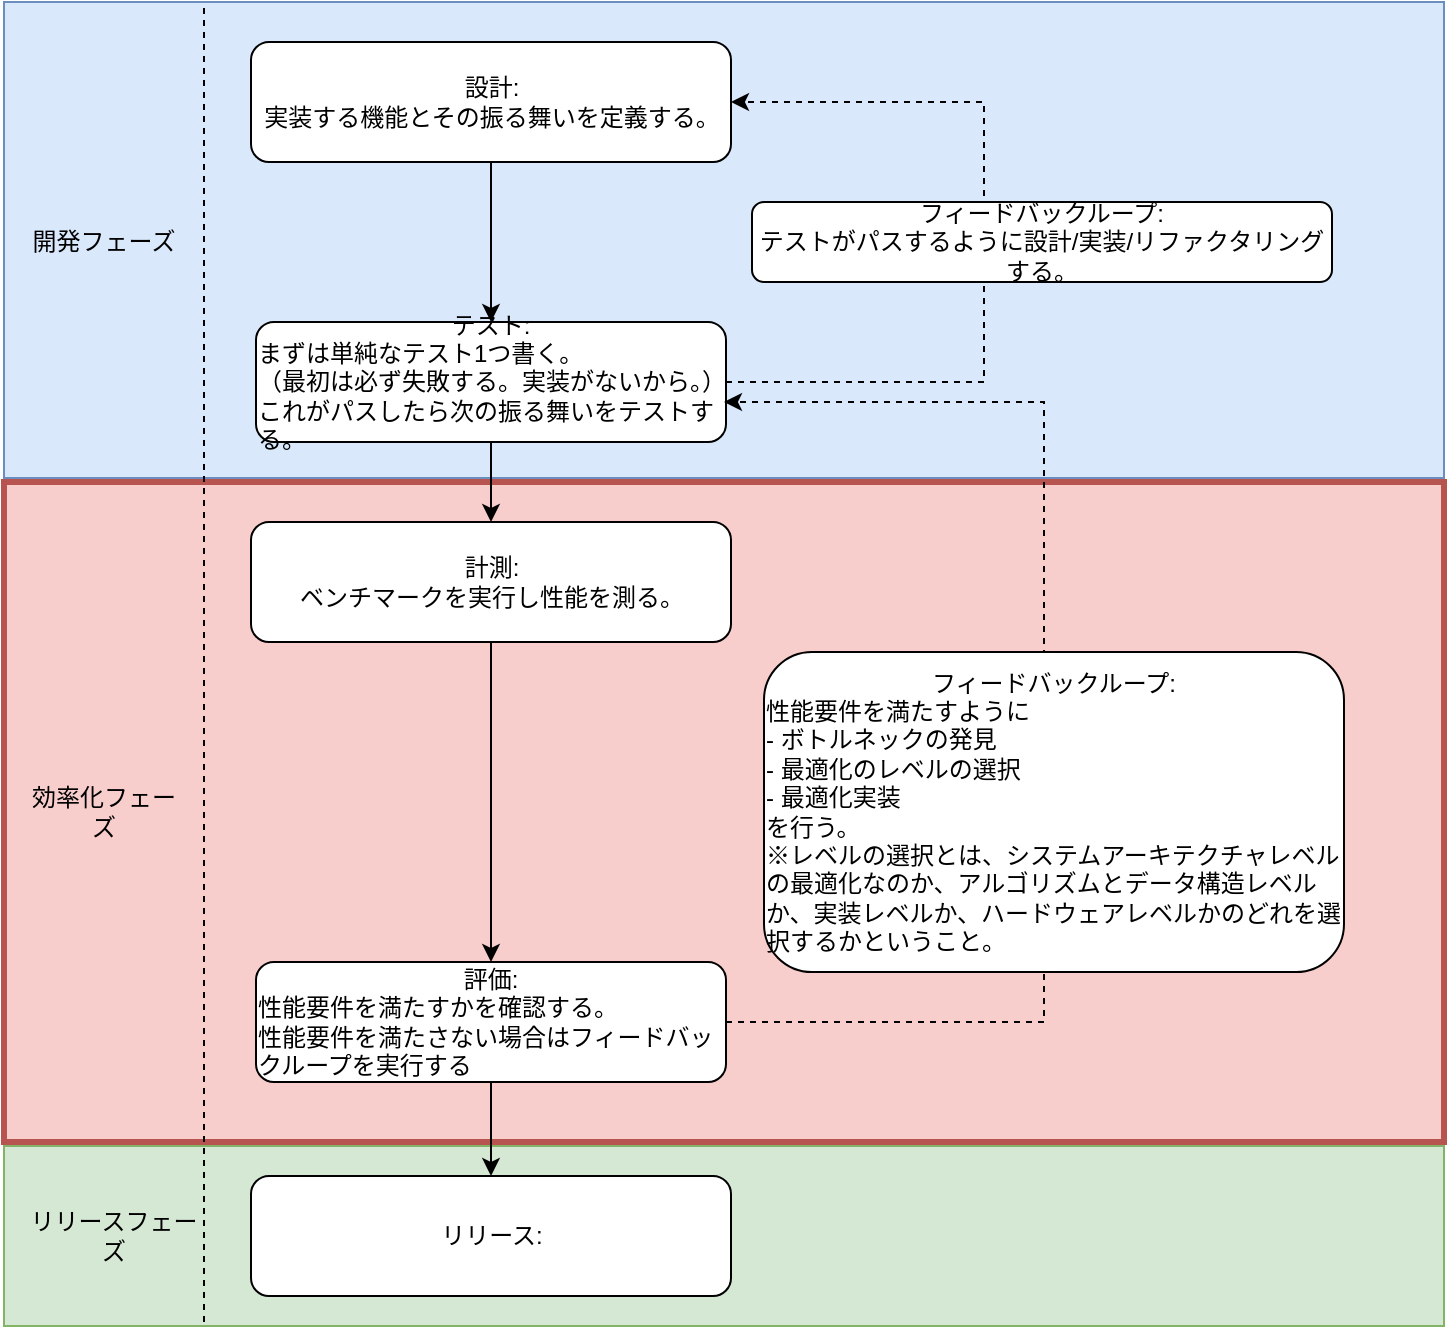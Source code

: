 <mxfile version="24.2.0" type="device">
  <diagram id="4EysrIUiIzhdOBFNZJKH" name="Page-1">
    <mxGraphModel dx="2074" dy="1121" grid="1" gridSize="10" guides="1" tooltips="1" connect="1" arrows="1" fold="1" page="1" pageScale="1" pageWidth="827" pageHeight="1169" math="0" shadow="0">
      <root>
        <mxCell id="0" />
        <mxCell id="1" parent="0" />
        <mxCell id="CgFyjtPTiPq2iYC9rme7-11" value="" style="rounded=0;whiteSpace=wrap;html=1;align=left;fillColor=#dae8fc;strokeColor=#6c8ebf;" parent="1" vertex="1">
          <mxGeometry x="40" y="30" width="720" height="238" as="geometry" />
        </mxCell>
        <mxCell id="CgFyjtPTiPq2iYC9rme7-5" value="開発フェーズ" style="text;html=1;strokeColor=none;fillColor=none;align=center;verticalAlign=middle;whiteSpace=wrap;rounded=0;" parent="1" vertex="1">
          <mxGeometry x="50" y="135" width="80" height="30" as="geometry" />
        </mxCell>
        <mxCell id="CgFyjtPTiPq2iYC9rme7-10" style="edgeStyle=orthogonalEdgeStyle;rounded=0;orthogonalLoop=1;jettySize=auto;html=1;" parent="1" source="CgFyjtPTiPq2iYC9rme7-8" target="CgFyjtPTiPq2iYC9rme7-9" edge="1">
          <mxGeometry relative="1" as="geometry" />
        </mxCell>
        <mxCell id="CgFyjtPTiPq2iYC9rme7-8" value="設計:&lt;br&gt;&lt;div style=&quot;text-align: left&quot;&gt;&lt;span&gt;実装する機能とその振る舞いを定義する。&lt;/span&gt;&lt;/div&gt;" style="rounded=1;whiteSpace=wrap;html=1;" parent="1" vertex="1">
          <mxGeometry x="163.5" y="50" width="240" height="60" as="geometry" />
        </mxCell>
        <mxCell id="CgFyjtPTiPq2iYC9rme7-13" style="edgeStyle=orthogonalEdgeStyle;rounded=0;orthogonalLoop=1;jettySize=auto;html=1;entryX=1;entryY=0.5;entryDx=0;entryDy=0;exitX=1;exitY=0.5;exitDx=0;exitDy=0;dashed=1;" parent="1" source="CgFyjtPTiPq2iYC9rme7-9" target="CgFyjtPTiPq2iYC9rme7-8" edge="1">
          <mxGeometry relative="1" as="geometry">
            <Array as="points">
              <mxPoint x="530" y="220" />
              <mxPoint x="530" y="80" />
            </Array>
          </mxGeometry>
        </mxCell>
        <mxCell id="CgFyjtPTiPq2iYC9rme7-9" value="テスト:&lt;br&gt;&lt;div style=&quot;text-align: left&quot;&gt;&lt;span&gt;まずは単純なテスト1つ書く。&lt;/span&gt;&lt;/div&gt;&lt;div style=&quot;text-align: left&quot;&gt;（最初は必ず失敗する。実装がないから。）&lt;/div&gt;&lt;div style=&quot;text-align: left&quot;&gt;&lt;span&gt;これがパスしたら次の振る舞いをテストする。&lt;/span&gt;&lt;/div&gt;" style="rounded=1;whiteSpace=wrap;html=1;" parent="1" vertex="1">
          <mxGeometry x="166" y="190" width="235" height="60" as="geometry" />
        </mxCell>
        <mxCell id="CgFyjtPTiPq2iYC9rme7-17" value="" style="rounded=0;whiteSpace=wrap;html=1;align=left;fillColor=#f8cecc;strokeColor=#b85450;strokeWidth=3;" parent="1" vertex="1">
          <mxGeometry x="40" y="270" width="720" height="330" as="geometry" />
        </mxCell>
        <mxCell id="CgFyjtPTiPq2iYC9rme7-18" value="効率化フェーズ" style="text;html=1;strokeColor=none;fillColor=none;align=center;verticalAlign=middle;whiteSpace=wrap;rounded=0;" parent="1" vertex="1">
          <mxGeometry x="50" y="420" width="80" height="30" as="geometry" />
        </mxCell>
        <mxCell id="CgFyjtPTiPq2iYC9rme7-19" style="edgeStyle=orthogonalEdgeStyle;rounded=0;orthogonalLoop=1;jettySize=auto;html=1;" parent="1" source="CgFyjtPTiPq2iYC9rme7-20" target="CgFyjtPTiPq2iYC9rme7-22" edge="1">
          <mxGeometry relative="1" as="geometry" />
        </mxCell>
        <mxCell id="CgFyjtPTiPq2iYC9rme7-20" value="計測:&lt;br&gt;&lt;div style=&quot;text-align: left&quot;&gt;ベンチマークを実行し性能を測る。&lt;/div&gt;" style="rounded=1;whiteSpace=wrap;html=1;" parent="1" vertex="1">
          <mxGeometry x="163.5" y="290" width="240" height="60" as="geometry" />
        </mxCell>
        <mxCell id="CgFyjtPTiPq2iYC9rme7-21" style="edgeStyle=orthogonalEdgeStyle;rounded=0;orthogonalLoop=1;jettySize=auto;html=1;dashed=1;" parent="1" source="CgFyjtPTiPq2iYC9rme7-22" edge="1">
          <mxGeometry relative="1" as="geometry">
            <Array as="points">
              <mxPoint x="560" y="540" />
              <mxPoint x="560" y="230" />
            </Array>
            <mxPoint x="401" y="560" as="sourcePoint" />
            <mxPoint x="400" y="230" as="targetPoint" />
          </mxGeometry>
        </mxCell>
        <mxCell id="CgFyjtPTiPq2iYC9rme7-22" value="評価:&lt;br&gt;&lt;div style=&quot;text-align: left&quot;&gt;性能要件を満たすかを確認する。&lt;/div&gt;&lt;div style=&quot;text-align: left&quot;&gt;性能要件を満たさない場合はフィードバックループを実行する&lt;/div&gt;" style="rounded=1;whiteSpace=wrap;html=1;" parent="1" vertex="1">
          <mxGeometry x="166" y="510" width="235" height="60" as="geometry" />
        </mxCell>
        <mxCell id="CgFyjtPTiPq2iYC9rme7-23" value="フィードバックループ:&lt;br&gt;&lt;div style=&quot;text-align: left&quot;&gt;&lt;span&gt;性能要件を満たすように&lt;/span&gt;&lt;/div&gt;&lt;div style=&quot;text-align: left&quot;&gt;&lt;span&gt;- ボトルネックの発見&lt;/span&gt;&lt;/div&gt;&lt;div style=&quot;text-align: left&quot;&gt;&lt;span&gt;- 最適化のレベルの選択&lt;/span&gt;&lt;/div&gt;&lt;div style=&quot;text-align: left&quot;&gt;&lt;span&gt;- 最適化実装&lt;/span&gt;&lt;/div&gt;&lt;div style=&quot;text-align: left&quot;&gt;&lt;span&gt;を行う。&lt;/span&gt;&lt;/div&gt;&lt;div style=&quot;text-align: left&quot;&gt;※レベルの選択とは、システムアーキテクチャレベルの最適化なのか、アルゴリズムとデータ構造レベルか、実装レベルか、ハードウェアレベルかのどれを選択するかということ。&lt;/div&gt;" style="rounded=1;whiteSpace=wrap;html=1;" parent="1" vertex="1">
          <mxGeometry x="420" y="355" width="290" height="160" as="geometry" />
        </mxCell>
        <mxCell id="CgFyjtPTiPq2iYC9rme7-24" style="edgeStyle=orthogonalEdgeStyle;rounded=0;orthogonalLoop=1;jettySize=auto;html=1;" parent="1" source="CgFyjtPTiPq2iYC9rme7-9" target="CgFyjtPTiPq2iYC9rme7-20" edge="1">
          <mxGeometry relative="1" as="geometry" />
        </mxCell>
        <mxCell id="CgFyjtPTiPq2iYC9rme7-26" value="" style="rounded=0;whiteSpace=wrap;html=1;align=left;fillColor=#d5e8d4;strokeColor=#82b366;" parent="1" vertex="1">
          <mxGeometry x="40" y="602" width="720" height="90" as="geometry" />
        </mxCell>
        <mxCell id="CgFyjtPTiPq2iYC9rme7-27" value="リリースフェーズ" style="text;html=1;strokeColor=none;fillColor=none;align=center;verticalAlign=middle;whiteSpace=wrap;rounded=0;" parent="1" vertex="1">
          <mxGeometry x="50" y="632" width="90" height="30" as="geometry" />
        </mxCell>
        <mxCell id="CgFyjtPTiPq2iYC9rme7-29" value="リリース:" style="rounded=1;whiteSpace=wrap;html=1;" parent="1" vertex="1">
          <mxGeometry x="163.5" y="617" width="240" height="60" as="geometry" />
        </mxCell>
        <mxCell id="CgFyjtPTiPq2iYC9rme7-2" value="" style="endArrow=none;html=1;rounded=0;dashed=1;" parent="1" edge="1">
          <mxGeometry width="50" height="50" relative="1" as="geometry">
            <mxPoint x="140" y="690" as="sourcePoint" />
            <mxPoint x="140" y="30" as="targetPoint" />
          </mxGeometry>
        </mxCell>
        <mxCell id="CgFyjtPTiPq2iYC9rme7-33" style="edgeStyle=orthogonalEdgeStyle;rounded=0;orthogonalLoop=1;jettySize=auto;html=1;" parent="1" source="CgFyjtPTiPq2iYC9rme7-22" target="CgFyjtPTiPq2iYC9rme7-29" edge="1">
          <mxGeometry relative="1" as="geometry" />
        </mxCell>
        <mxCell id="CgFyjtPTiPq2iYC9rme7-16" value="フィードバックループ:&lt;br&gt;テストがパスするように設計/実装/リファクタリングする。" style="rounded=1;whiteSpace=wrap;html=1;" parent="1" vertex="1">
          <mxGeometry x="414" y="130" width="290" height="40" as="geometry" />
        </mxCell>
      </root>
    </mxGraphModel>
  </diagram>
</mxfile>

